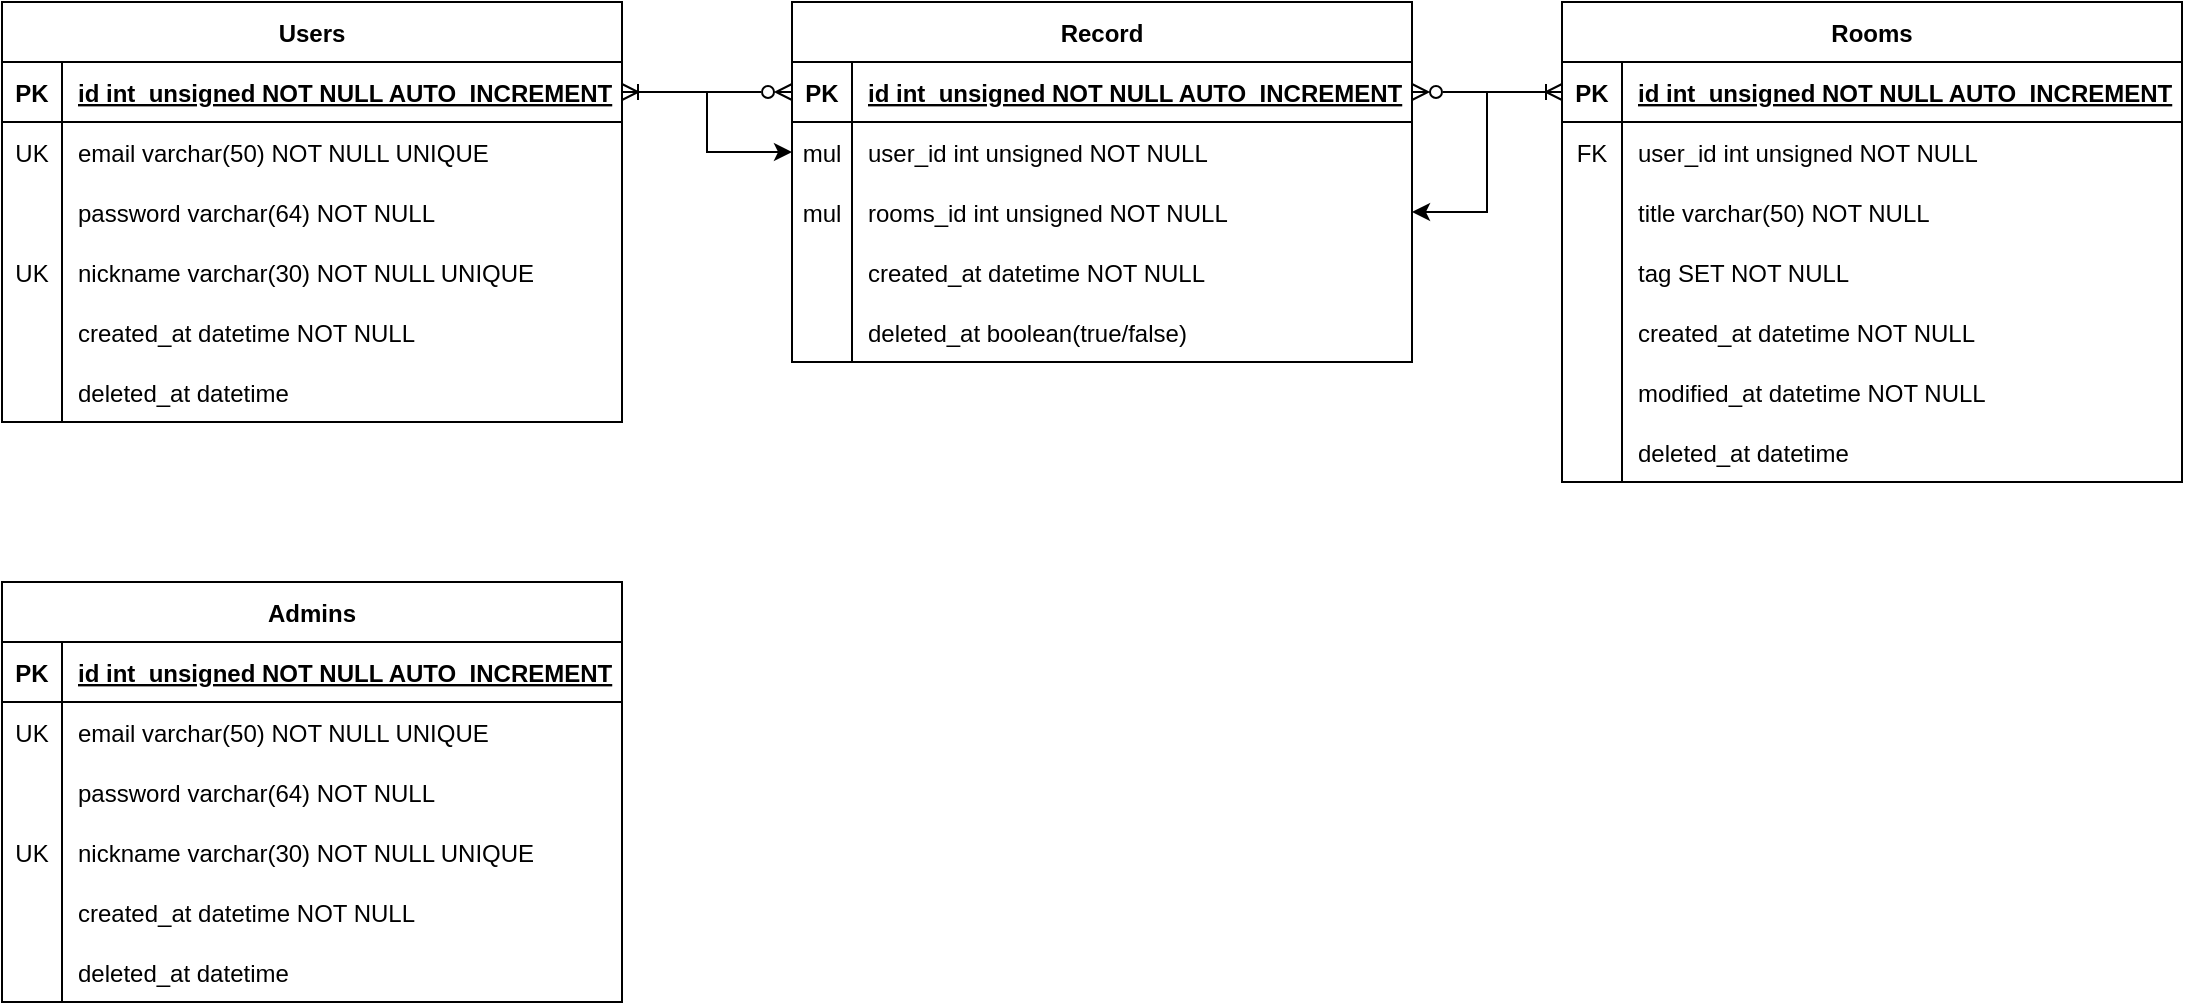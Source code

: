 <mxfile version="24.3.1" type="device">
  <diagram id="R2lEEEUBdFMjLlhIrx00" name="Page-1">
    <mxGraphModel dx="2218" dy="3647" grid="1" gridSize="10" guides="1" tooltips="1" connect="1" arrows="1" fold="1" page="1" pageScale="1" pageWidth="850" pageHeight="1100" math="0" shadow="0" extFonts="Permanent Marker^https://fonts.googleapis.com/css?family=Permanent+Marker">
      <root>
        <mxCell id="0" />
        <mxCell id="1" parent="0" />
        <mxCell id="jcKHcT5dP_6uD75084We-1" value="Users" style="shape=table;startSize=30;container=1;collapsible=1;childLayout=tableLayout;fixedRows=1;rowLines=0;fontStyle=1;align=center;resizeLast=1;" parent="1" vertex="1">
          <mxGeometry x="-1670" y="-3290" width="310" height="210" as="geometry" />
        </mxCell>
        <mxCell id="jcKHcT5dP_6uD75084We-2" value="" style="shape=tableRow;horizontal=0;startSize=0;swimlaneHead=0;swimlaneBody=0;fillColor=none;collapsible=0;dropTarget=0;points=[[0,0.5],[1,0.5]];portConstraint=eastwest;strokeColor=inherit;top=0;left=0;right=0;bottom=1;" parent="jcKHcT5dP_6uD75084We-1" vertex="1">
          <mxGeometry y="30" width="310" height="30" as="geometry" />
        </mxCell>
        <mxCell id="jcKHcT5dP_6uD75084We-3" value="PK" style="shape=partialRectangle;overflow=hidden;connectable=0;fillColor=none;strokeColor=inherit;top=0;left=0;bottom=0;right=0;fontStyle=1;" parent="jcKHcT5dP_6uD75084We-2" vertex="1">
          <mxGeometry width="30" height="30" as="geometry">
            <mxRectangle width="30" height="30" as="alternateBounds" />
          </mxGeometry>
        </mxCell>
        <mxCell id="jcKHcT5dP_6uD75084We-4" value="id int_unsigned NOT NULL AUTO_INCREMENT" style="shape=partialRectangle;overflow=hidden;connectable=0;fillColor=none;align=left;strokeColor=inherit;top=0;left=0;bottom=0;right=0;spacingLeft=6;fontStyle=5;" parent="jcKHcT5dP_6uD75084We-2" vertex="1">
          <mxGeometry x="30" width="280" height="30" as="geometry">
            <mxRectangle width="280" height="30" as="alternateBounds" />
          </mxGeometry>
        </mxCell>
        <mxCell id="jcKHcT5dP_6uD75084We-5" value="" style="shape=tableRow;horizontal=0;startSize=0;swimlaneHead=0;swimlaneBody=0;fillColor=none;collapsible=0;dropTarget=0;points=[[0,0.5],[1,0.5]];portConstraint=eastwest;strokeColor=inherit;top=0;left=0;right=0;bottom=0;" parent="jcKHcT5dP_6uD75084We-1" vertex="1">
          <mxGeometry y="60" width="310" height="30" as="geometry" />
        </mxCell>
        <mxCell id="jcKHcT5dP_6uD75084We-6" value="UK" style="shape=partialRectangle;overflow=hidden;connectable=0;fillColor=none;strokeColor=inherit;top=0;left=0;bottom=0;right=0;" parent="jcKHcT5dP_6uD75084We-5" vertex="1">
          <mxGeometry width="30" height="30" as="geometry">
            <mxRectangle width="30" height="30" as="alternateBounds" />
          </mxGeometry>
        </mxCell>
        <mxCell id="jcKHcT5dP_6uD75084We-7" value="email varchar(50) NOT NULL UNIQUE" style="shape=partialRectangle;overflow=hidden;connectable=0;fillColor=none;align=left;strokeColor=inherit;top=0;left=0;bottom=0;right=0;spacingLeft=6;" parent="jcKHcT5dP_6uD75084We-5" vertex="1">
          <mxGeometry x="30" width="280" height="30" as="geometry">
            <mxRectangle width="280" height="30" as="alternateBounds" />
          </mxGeometry>
        </mxCell>
        <mxCell id="jcKHcT5dP_6uD75084We-8" value="" style="shape=tableRow;horizontal=0;startSize=0;swimlaneHead=0;swimlaneBody=0;fillColor=none;collapsible=0;dropTarget=0;points=[[0,0.5],[1,0.5]];portConstraint=eastwest;strokeColor=inherit;top=0;left=0;right=0;bottom=0;" parent="jcKHcT5dP_6uD75084We-1" vertex="1">
          <mxGeometry y="90" width="310" height="30" as="geometry" />
        </mxCell>
        <mxCell id="jcKHcT5dP_6uD75084We-9" value="" style="shape=partialRectangle;overflow=hidden;connectable=0;fillColor=none;strokeColor=inherit;top=0;left=0;bottom=0;right=0;" parent="jcKHcT5dP_6uD75084We-8" vertex="1">
          <mxGeometry width="30" height="30" as="geometry">
            <mxRectangle width="30" height="30" as="alternateBounds" />
          </mxGeometry>
        </mxCell>
        <mxCell id="jcKHcT5dP_6uD75084We-10" value="password varchar(64) NOT NULL " style="shape=partialRectangle;overflow=hidden;connectable=0;fillColor=none;align=left;strokeColor=inherit;top=0;left=0;bottom=0;right=0;spacingLeft=6;" parent="jcKHcT5dP_6uD75084We-8" vertex="1">
          <mxGeometry x="30" width="280" height="30" as="geometry">
            <mxRectangle width="280" height="30" as="alternateBounds" />
          </mxGeometry>
        </mxCell>
        <mxCell id="jcKHcT5dP_6uD75084We-11" value="" style="shape=tableRow;horizontal=0;startSize=0;swimlaneHead=0;swimlaneBody=0;fillColor=none;collapsible=0;dropTarget=0;points=[[0,0.5],[1,0.5]];portConstraint=eastwest;strokeColor=inherit;top=0;left=0;right=0;bottom=0;" parent="jcKHcT5dP_6uD75084We-1" vertex="1">
          <mxGeometry y="120" width="310" height="30" as="geometry" />
        </mxCell>
        <mxCell id="jcKHcT5dP_6uD75084We-12" value="UK" style="shape=partialRectangle;overflow=hidden;connectable=0;fillColor=none;strokeColor=inherit;top=0;left=0;bottom=0;right=0;" parent="jcKHcT5dP_6uD75084We-11" vertex="1">
          <mxGeometry width="30" height="30" as="geometry">
            <mxRectangle width="30" height="30" as="alternateBounds" />
          </mxGeometry>
        </mxCell>
        <mxCell id="jcKHcT5dP_6uD75084We-13" value="nickname varchar(30) NOT NULL UNIQUE" style="shape=partialRectangle;overflow=hidden;connectable=0;fillColor=none;align=left;strokeColor=inherit;top=0;left=0;bottom=0;right=0;spacingLeft=6;" parent="jcKHcT5dP_6uD75084We-11" vertex="1">
          <mxGeometry x="30" width="280" height="30" as="geometry">
            <mxRectangle width="280" height="30" as="alternateBounds" />
          </mxGeometry>
        </mxCell>
        <mxCell id="jcKHcT5dP_6uD75084We-14" value="" style="shape=tableRow;horizontal=0;startSize=0;swimlaneHead=0;swimlaneBody=0;fillColor=none;collapsible=0;dropTarget=0;points=[[0,0.5],[1,0.5]];portConstraint=eastwest;strokeColor=inherit;top=0;left=0;right=0;bottom=0;" parent="jcKHcT5dP_6uD75084We-1" vertex="1">
          <mxGeometry y="150" width="310" height="30" as="geometry" />
        </mxCell>
        <mxCell id="jcKHcT5dP_6uD75084We-15" value="" style="shape=partialRectangle;overflow=hidden;connectable=0;fillColor=none;strokeColor=inherit;top=0;left=0;bottom=0;right=0;" parent="jcKHcT5dP_6uD75084We-14" vertex="1">
          <mxGeometry width="30" height="30" as="geometry">
            <mxRectangle width="30" height="30" as="alternateBounds" />
          </mxGeometry>
        </mxCell>
        <mxCell id="jcKHcT5dP_6uD75084We-16" value="created_at datetime NOT NULL" style="shape=partialRectangle;overflow=hidden;connectable=0;fillColor=none;align=left;strokeColor=inherit;top=0;left=0;bottom=0;right=0;spacingLeft=6;" parent="jcKHcT5dP_6uD75084We-14" vertex="1">
          <mxGeometry x="30" width="280" height="30" as="geometry">
            <mxRectangle width="280" height="30" as="alternateBounds" />
          </mxGeometry>
        </mxCell>
        <mxCell id="jcKHcT5dP_6uD75084We-57" value="" style="shape=tableRow;horizontal=0;startSize=0;swimlaneHead=0;swimlaneBody=0;fillColor=none;collapsible=0;dropTarget=0;points=[[0,0.5],[1,0.5]];portConstraint=eastwest;strokeColor=inherit;top=0;left=0;right=0;bottom=0;" parent="jcKHcT5dP_6uD75084We-1" vertex="1">
          <mxGeometry y="180" width="310" height="30" as="geometry" />
        </mxCell>
        <mxCell id="jcKHcT5dP_6uD75084We-58" value="" style="shape=partialRectangle;overflow=hidden;connectable=0;fillColor=none;strokeColor=inherit;top=0;left=0;bottom=0;right=0;" parent="jcKHcT5dP_6uD75084We-57" vertex="1">
          <mxGeometry width="30" height="30" as="geometry">
            <mxRectangle width="30" height="30" as="alternateBounds" />
          </mxGeometry>
        </mxCell>
        <mxCell id="jcKHcT5dP_6uD75084We-59" value="deleted_at datetime " style="shape=partialRectangle;overflow=hidden;connectable=0;fillColor=none;align=left;strokeColor=inherit;top=0;left=0;bottom=0;right=0;spacingLeft=6;" parent="jcKHcT5dP_6uD75084We-57" vertex="1">
          <mxGeometry x="30" width="280" height="30" as="geometry">
            <mxRectangle width="280" height="30" as="alternateBounds" />
          </mxGeometry>
        </mxCell>
        <mxCell id="jcKHcT5dP_6uD75084We-137" value="Admins" style="shape=table;startSize=30;container=1;collapsible=1;childLayout=tableLayout;fixedRows=1;rowLines=0;fontStyle=1;align=center;resizeLast=1;" parent="1" vertex="1">
          <mxGeometry x="-1670" y="-3000" width="310" height="210" as="geometry" />
        </mxCell>
        <mxCell id="jcKHcT5dP_6uD75084We-138" value="" style="shape=tableRow;horizontal=0;startSize=0;swimlaneHead=0;swimlaneBody=0;fillColor=none;collapsible=0;dropTarget=0;points=[[0,0.5],[1,0.5]];portConstraint=eastwest;strokeColor=inherit;top=0;left=0;right=0;bottom=1;" parent="jcKHcT5dP_6uD75084We-137" vertex="1">
          <mxGeometry y="30" width="310" height="30" as="geometry" />
        </mxCell>
        <mxCell id="jcKHcT5dP_6uD75084We-139" value="PK" style="shape=partialRectangle;overflow=hidden;connectable=0;fillColor=none;strokeColor=inherit;top=0;left=0;bottom=0;right=0;fontStyle=1;" parent="jcKHcT5dP_6uD75084We-138" vertex="1">
          <mxGeometry width="30" height="30" as="geometry">
            <mxRectangle width="30" height="30" as="alternateBounds" />
          </mxGeometry>
        </mxCell>
        <mxCell id="jcKHcT5dP_6uD75084We-140" value="id int_unsigned NOT NULL AUTO_INCREMENT" style="shape=partialRectangle;overflow=hidden;connectable=0;fillColor=none;align=left;strokeColor=inherit;top=0;left=0;bottom=0;right=0;spacingLeft=6;fontStyle=5;" parent="jcKHcT5dP_6uD75084We-138" vertex="1">
          <mxGeometry x="30" width="280" height="30" as="geometry">
            <mxRectangle width="280" height="30" as="alternateBounds" />
          </mxGeometry>
        </mxCell>
        <mxCell id="jcKHcT5dP_6uD75084We-141" value="" style="shape=tableRow;horizontal=0;startSize=0;swimlaneHead=0;swimlaneBody=0;fillColor=none;collapsible=0;dropTarget=0;points=[[0,0.5],[1,0.5]];portConstraint=eastwest;strokeColor=inherit;top=0;left=0;right=0;bottom=0;" parent="jcKHcT5dP_6uD75084We-137" vertex="1">
          <mxGeometry y="60" width="310" height="30" as="geometry" />
        </mxCell>
        <mxCell id="jcKHcT5dP_6uD75084We-142" value="UK" style="shape=partialRectangle;overflow=hidden;connectable=0;fillColor=none;strokeColor=inherit;top=0;left=0;bottom=0;right=0;" parent="jcKHcT5dP_6uD75084We-141" vertex="1">
          <mxGeometry width="30" height="30" as="geometry">
            <mxRectangle width="30" height="30" as="alternateBounds" />
          </mxGeometry>
        </mxCell>
        <mxCell id="jcKHcT5dP_6uD75084We-143" value="email varchar(50) NOT NULL UNIQUE" style="shape=partialRectangle;overflow=hidden;connectable=0;fillColor=none;align=left;strokeColor=inherit;top=0;left=0;bottom=0;right=0;spacingLeft=6;" parent="jcKHcT5dP_6uD75084We-141" vertex="1">
          <mxGeometry x="30" width="280" height="30" as="geometry">
            <mxRectangle width="280" height="30" as="alternateBounds" />
          </mxGeometry>
        </mxCell>
        <mxCell id="jcKHcT5dP_6uD75084We-144" value="" style="shape=tableRow;horizontal=0;startSize=0;swimlaneHead=0;swimlaneBody=0;fillColor=none;collapsible=0;dropTarget=0;points=[[0,0.5],[1,0.5]];portConstraint=eastwest;strokeColor=inherit;top=0;left=0;right=0;bottom=0;" parent="jcKHcT5dP_6uD75084We-137" vertex="1">
          <mxGeometry y="90" width="310" height="30" as="geometry" />
        </mxCell>
        <mxCell id="jcKHcT5dP_6uD75084We-145" value="" style="shape=partialRectangle;overflow=hidden;connectable=0;fillColor=none;strokeColor=inherit;top=0;left=0;bottom=0;right=0;" parent="jcKHcT5dP_6uD75084We-144" vertex="1">
          <mxGeometry width="30" height="30" as="geometry">
            <mxRectangle width="30" height="30" as="alternateBounds" />
          </mxGeometry>
        </mxCell>
        <mxCell id="jcKHcT5dP_6uD75084We-146" value="password varchar(64) NOT NULL " style="shape=partialRectangle;overflow=hidden;connectable=0;fillColor=none;align=left;strokeColor=inherit;top=0;left=0;bottom=0;right=0;spacingLeft=6;" parent="jcKHcT5dP_6uD75084We-144" vertex="1">
          <mxGeometry x="30" width="280" height="30" as="geometry">
            <mxRectangle width="280" height="30" as="alternateBounds" />
          </mxGeometry>
        </mxCell>
        <mxCell id="jcKHcT5dP_6uD75084We-147" value="" style="shape=tableRow;horizontal=0;startSize=0;swimlaneHead=0;swimlaneBody=0;fillColor=none;collapsible=0;dropTarget=0;points=[[0,0.5],[1,0.5]];portConstraint=eastwest;strokeColor=inherit;top=0;left=0;right=0;bottom=0;" parent="jcKHcT5dP_6uD75084We-137" vertex="1">
          <mxGeometry y="120" width="310" height="30" as="geometry" />
        </mxCell>
        <mxCell id="jcKHcT5dP_6uD75084We-148" value="UK" style="shape=partialRectangle;overflow=hidden;connectable=0;fillColor=none;strokeColor=inherit;top=0;left=0;bottom=0;right=0;" parent="jcKHcT5dP_6uD75084We-147" vertex="1">
          <mxGeometry width="30" height="30" as="geometry">
            <mxRectangle width="30" height="30" as="alternateBounds" />
          </mxGeometry>
        </mxCell>
        <mxCell id="jcKHcT5dP_6uD75084We-149" value="nickname varchar(30) NOT NULL UNIQUE" style="shape=partialRectangle;overflow=hidden;connectable=0;fillColor=none;align=left;strokeColor=inherit;top=0;left=0;bottom=0;right=0;spacingLeft=6;" parent="jcKHcT5dP_6uD75084We-147" vertex="1">
          <mxGeometry x="30" width="280" height="30" as="geometry">
            <mxRectangle width="280" height="30" as="alternateBounds" />
          </mxGeometry>
        </mxCell>
        <mxCell id="jcKHcT5dP_6uD75084We-150" value="" style="shape=tableRow;horizontal=0;startSize=0;swimlaneHead=0;swimlaneBody=0;fillColor=none;collapsible=0;dropTarget=0;points=[[0,0.5],[1,0.5]];portConstraint=eastwest;strokeColor=inherit;top=0;left=0;right=0;bottom=0;" parent="jcKHcT5dP_6uD75084We-137" vertex="1">
          <mxGeometry y="150" width="310" height="30" as="geometry" />
        </mxCell>
        <mxCell id="jcKHcT5dP_6uD75084We-151" value="" style="shape=partialRectangle;overflow=hidden;connectable=0;fillColor=none;strokeColor=inherit;top=0;left=0;bottom=0;right=0;" parent="jcKHcT5dP_6uD75084We-150" vertex="1">
          <mxGeometry width="30" height="30" as="geometry">
            <mxRectangle width="30" height="30" as="alternateBounds" />
          </mxGeometry>
        </mxCell>
        <mxCell id="jcKHcT5dP_6uD75084We-152" value="created_at datetime NOT NULL" style="shape=partialRectangle;overflow=hidden;connectable=0;fillColor=none;align=left;strokeColor=inherit;top=0;left=0;bottom=0;right=0;spacingLeft=6;" parent="jcKHcT5dP_6uD75084We-150" vertex="1">
          <mxGeometry x="30" width="280" height="30" as="geometry">
            <mxRectangle width="280" height="30" as="alternateBounds" />
          </mxGeometry>
        </mxCell>
        <mxCell id="jcKHcT5dP_6uD75084We-156" value="" style="shape=tableRow;horizontal=0;startSize=0;swimlaneHead=0;swimlaneBody=0;fillColor=none;collapsible=0;dropTarget=0;points=[[0,0.5],[1,0.5]];portConstraint=eastwest;strokeColor=inherit;top=0;left=0;right=0;bottom=0;" parent="jcKHcT5dP_6uD75084We-137" vertex="1">
          <mxGeometry y="180" width="310" height="30" as="geometry" />
        </mxCell>
        <mxCell id="jcKHcT5dP_6uD75084We-157" value="" style="shape=partialRectangle;overflow=hidden;connectable=0;fillColor=none;strokeColor=inherit;top=0;left=0;bottom=0;right=0;" parent="jcKHcT5dP_6uD75084We-156" vertex="1">
          <mxGeometry width="30" height="30" as="geometry">
            <mxRectangle width="30" height="30" as="alternateBounds" />
          </mxGeometry>
        </mxCell>
        <mxCell id="jcKHcT5dP_6uD75084We-158" value="deleted_at datetime " style="shape=partialRectangle;overflow=hidden;connectable=0;fillColor=none;align=left;strokeColor=inherit;top=0;left=0;bottom=0;right=0;spacingLeft=6;" parent="jcKHcT5dP_6uD75084We-156" vertex="1">
          <mxGeometry x="30" width="280" height="30" as="geometry">
            <mxRectangle width="280" height="30" as="alternateBounds" />
          </mxGeometry>
        </mxCell>
        <mxCell id="jcKHcT5dP_6uD75084We-60" value="Rooms" style="shape=table;startSize=30;container=1;collapsible=1;childLayout=tableLayout;fixedRows=1;rowLines=0;fontStyle=1;align=center;resizeLast=1;" parent="1" vertex="1">
          <mxGeometry x="-890" y="-3290" width="310" height="240" as="geometry" />
        </mxCell>
        <mxCell id="jcKHcT5dP_6uD75084We-61" value="" style="shape=tableRow;horizontal=0;startSize=0;swimlaneHead=0;swimlaneBody=0;fillColor=none;collapsible=0;dropTarget=0;points=[[0,0.5],[1,0.5]];portConstraint=eastwest;strokeColor=inherit;top=0;left=0;right=0;bottom=1;" parent="jcKHcT5dP_6uD75084We-60" vertex="1">
          <mxGeometry y="30" width="310" height="30" as="geometry" />
        </mxCell>
        <mxCell id="jcKHcT5dP_6uD75084We-62" value="PK" style="shape=partialRectangle;overflow=hidden;connectable=0;fillColor=none;strokeColor=inherit;top=0;left=0;bottom=0;right=0;fontStyle=1;" parent="jcKHcT5dP_6uD75084We-61" vertex="1">
          <mxGeometry width="30.0" height="30" as="geometry">
            <mxRectangle width="30.0" height="30" as="alternateBounds" />
          </mxGeometry>
        </mxCell>
        <mxCell id="jcKHcT5dP_6uD75084We-63" value="id int_unsigned NOT NULL AUTO_INCREMENT" style="shape=partialRectangle;overflow=hidden;connectable=0;fillColor=none;align=left;strokeColor=inherit;top=0;left=0;bottom=0;right=0;spacingLeft=6;fontStyle=5;" parent="jcKHcT5dP_6uD75084We-61" vertex="1">
          <mxGeometry x="30.0" width="280.0" height="30" as="geometry">
            <mxRectangle width="280.0" height="30" as="alternateBounds" />
          </mxGeometry>
        </mxCell>
        <mxCell id="jcKHcT5dP_6uD75084We-64" value="" style="shape=tableRow;horizontal=0;startSize=0;swimlaneHead=0;swimlaneBody=0;fillColor=none;collapsible=0;dropTarget=0;points=[[0,0.5],[1,0.5]];portConstraint=eastwest;strokeColor=inherit;top=0;left=0;right=0;bottom=0;" parent="jcKHcT5dP_6uD75084We-60" vertex="1">
          <mxGeometry y="60" width="310" height="30" as="geometry" />
        </mxCell>
        <mxCell id="jcKHcT5dP_6uD75084We-65" value="FK" style="shape=partialRectangle;overflow=hidden;connectable=0;fillColor=none;strokeColor=inherit;top=0;left=0;bottom=0;right=0;" parent="jcKHcT5dP_6uD75084We-64" vertex="1">
          <mxGeometry width="30.0" height="30" as="geometry">
            <mxRectangle width="30.0" height="30" as="alternateBounds" />
          </mxGeometry>
        </mxCell>
        <mxCell id="jcKHcT5dP_6uD75084We-66" value="user_id int unsigned NOT NULL" style="shape=partialRectangle;overflow=hidden;connectable=0;fillColor=none;align=left;strokeColor=inherit;top=0;left=0;bottom=0;right=0;spacingLeft=6;" parent="jcKHcT5dP_6uD75084We-64" vertex="1">
          <mxGeometry x="30.0" width="280.0" height="30" as="geometry">
            <mxRectangle width="280.0" height="30" as="alternateBounds" />
          </mxGeometry>
        </mxCell>
        <mxCell id="jcKHcT5dP_6uD75084We-67" value="" style="shape=tableRow;horizontal=0;startSize=0;swimlaneHead=0;swimlaneBody=0;fillColor=none;collapsible=0;dropTarget=0;points=[[0,0.5],[1,0.5]];portConstraint=eastwest;strokeColor=inherit;top=0;left=0;right=0;bottom=0;" parent="jcKHcT5dP_6uD75084We-60" vertex="1">
          <mxGeometry y="90" width="310" height="30" as="geometry" />
        </mxCell>
        <mxCell id="jcKHcT5dP_6uD75084We-68" value="" style="shape=partialRectangle;overflow=hidden;connectable=0;fillColor=none;strokeColor=inherit;top=0;left=0;bottom=0;right=0;" parent="jcKHcT5dP_6uD75084We-67" vertex="1">
          <mxGeometry width="30.0" height="30" as="geometry">
            <mxRectangle width="30.0" height="30" as="alternateBounds" />
          </mxGeometry>
        </mxCell>
        <mxCell id="jcKHcT5dP_6uD75084We-69" value="title varchar(50) NOT NULL" style="shape=partialRectangle;overflow=hidden;connectable=0;fillColor=none;align=left;strokeColor=inherit;top=0;left=0;bottom=0;right=0;spacingLeft=6;" parent="jcKHcT5dP_6uD75084We-67" vertex="1">
          <mxGeometry x="30.0" width="280.0" height="30" as="geometry">
            <mxRectangle width="280.0" height="30" as="alternateBounds" />
          </mxGeometry>
        </mxCell>
        <mxCell id="jcKHcT5dP_6uD75084We-70" value="" style="shape=tableRow;horizontal=0;startSize=0;swimlaneHead=0;swimlaneBody=0;fillColor=none;collapsible=0;dropTarget=0;points=[[0,0.5],[1,0.5]];portConstraint=eastwest;strokeColor=inherit;top=0;left=0;right=0;bottom=0;" parent="jcKHcT5dP_6uD75084We-60" vertex="1">
          <mxGeometry y="120" width="310" height="30" as="geometry" />
        </mxCell>
        <mxCell id="jcKHcT5dP_6uD75084We-71" value="" style="shape=partialRectangle;overflow=hidden;connectable=0;fillColor=none;strokeColor=inherit;top=0;left=0;bottom=0;right=0;" parent="jcKHcT5dP_6uD75084We-70" vertex="1">
          <mxGeometry width="30.0" height="30" as="geometry">
            <mxRectangle width="30.0" height="30" as="alternateBounds" />
          </mxGeometry>
        </mxCell>
        <mxCell id="jcKHcT5dP_6uD75084We-72" value="tag SET NOT NULL" style="shape=partialRectangle;overflow=hidden;connectable=0;fillColor=none;align=left;strokeColor=inherit;top=0;left=0;bottom=0;right=0;spacingLeft=6;" parent="jcKHcT5dP_6uD75084We-70" vertex="1">
          <mxGeometry x="30.0" width="280.0" height="30" as="geometry">
            <mxRectangle width="280.0" height="30" as="alternateBounds" />
          </mxGeometry>
        </mxCell>
        <mxCell id="jcKHcT5dP_6uD75084We-73" value="" style="shape=tableRow;horizontal=0;startSize=0;swimlaneHead=0;swimlaneBody=0;fillColor=none;collapsible=0;dropTarget=0;points=[[0,0.5],[1,0.5]];portConstraint=eastwest;strokeColor=inherit;top=0;left=0;right=0;bottom=0;" parent="jcKHcT5dP_6uD75084We-60" vertex="1">
          <mxGeometry y="150" width="310" height="30" as="geometry" />
        </mxCell>
        <mxCell id="jcKHcT5dP_6uD75084We-74" value="" style="shape=partialRectangle;overflow=hidden;connectable=0;fillColor=none;strokeColor=inherit;top=0;left=0;bottom=0;right=0;" parent="jcKHcT5dP_6uD75084We-73" vertex="1">
          <mxGeometry width="30.0" height="30" as="geometry">
            <mxRectangle width="30.0" height="30" as="alternateBounds" />
          </mxGeometry>
        </mxCell>
        <mxCell id="jcKHcT5dP_6uD75084We-75" value="created_at datetime NOT NULL" style="shape=partialRectangle;overflow=hidden;connectable=0;fillColor=none;align=left;strokeColor=inherit;top=0;left=0;bottom=0;right=0;spacingLeft=6;" parent="jcKHcT5dP_6uD75084We-73" vertex="1">
          <mxGeometry x="30.0" width="280.0" height="30" as="geometry">
            <mxRectangle width="280.0" height="30" as="alternateBounds" />
          </mxGeometry>
        </mxCell>
        <mxCell id="jcKHcT5dP_6uD75084We-76" value="" style="shape=tableRow;horizontal=0;startSize=0;swimlaneHead=0;swimlaneBody=0;fillColor=none;collapsible=0;dropTarget=0;points=[[0,0.5],[1,0.5]];portConstraint=eastwest;strokeColor=inherit;top=0;left=0;right=0;bottom=0;" parent="jcKHcT5dP_6uD75084We-60" vertex="1">
          <mxGeometry y="180" width="310" height="30" as="geometry" />
        </mxCell>
        <mxCell id="jcKHcT5dP_6uD75084We-77" value="" style="shape=partialRectangle;overflow=hidden;connectable=0;fillColor=none;strokeColor=inherit;top=0;left=0;bottom=0;right=0;" parent="jcKHcT5dP_6uD75084We-76" vertex="1">
          <mxGeometry width="30.0" height="30" as="geometry">
            <mxRectangle width="30.0" height="30" as="alternateBounds" />
          </mxGeometry>
        </mxCell>
        <mxCell id="jcKHcT5dP_6uD75084We-78" value="modified_at datetime NOT NULL" style="shape=partialRectangle;overflow=hidden;connectable=0;fillColor=none;align=left;strokeColor=inherit;top=0;left=0;bottom=0;right=0;spacingLeft=6;" parent="jcKHcT5dP_6uD75084We-76" vertex="1">
          <mxGeometry x="30.0" width="280.0" height="30" as="geometry">
            <mxRectangle width="280.0" height="30" as="alternateBounds" />
          </mxGeometry>
        </mxCell>
        <mxCell id="jcKHcT5dP_6uD75084We-79" value="" style="shape=tableRow;horizontal=0;startSize=0;swimlaneHead=0;swimlaneBody=0;fillColor=none;collapsible=0;dropTarget=0;points=[[0,0.5],[1,0.5]];portConstraint=eastwest;strokeColor=inherit;top=0;left=0;right=0;bottom=0;" parent="jcKHcT5dP_6uD75084We-60" vertex="1">
          <mxGeometry y="210" width="310" height="30" as="geometry" />
        </mxCell>
        <mxCell id="jcKHcT5dP_6uD75084We-80" value="" style="shape=partialRectangle;overflow=hidden;connectable=0;fillColor=none;strokeColor=inherit;top=0;left=0;bottom=0;right=0;" parent="jcKHcT5dP_6uD75084We-79" vertex="1">
          <mxGeometry width="30.0" height="30" as="geometry">
            <mxRectangle width="30.0" height="30" as="alternateBounds" />
          </mxGeometry>
        </mxCell>
        <mxCell id="jcKHcT5dP_6uD75084We-81" value="deleted_at datetime " style="shape=partialRectangle;overflow=hidden;connectable=0;fillColor=none;align=left;strokeColor=inherit;top=0;left=0;bottom=0;right=0;spacingLeft=6;" parent="jcKHcT5dP_6uD75084We-79" vertex="1">
          <mxGeometry x="30.0" width="280.0" height="30" as="geometry">
            <mxRectangle width="280.0" height="30" as="alternateBounds" />
          </mxGeometry>
        </mxCell>
        <mxCell id="IAbFJiSXByybQiIaYEWD-3" value="Record" style="shape=table;startSize=30;container=1;collapsible=1;childLayout=tableLayout;fixedRows=1;rowLines=0;fontStyle=1;align=center;resizeLast=1;" parent="1" vertex="1">
          <mxGeometry x="-1275" y="-3290" width="310" height="180" as="geometry" />
        </mxCell>
        <mxCell id="IAbFJiSXByybQiIaYEWD-4" value="" style="shape=tableRow;horizontal=0;startSize=0;swimlaneHead=0;swimlaneBody=0;fillColor=none;collapsible=0;dropTarget=0;points=[[0,0.5],[1,0.5]];portConstraint=eastwest;strokeColor=inherit;top=0;left=0;right=0;bottom=1;" parent="IAbFJiSXByybQiIaYEWD-3" vertex="1">
          <mxGeometry y="30" width="310" height="30" as="geometry" />
        </mxCell>
        <mxCell id="IAbFJiSXByybQiIaYEWD-5" value="PK" style="shape=partialRectangle;overflow=hidden;connectable=0;fillColor=none;strokeColor=inherit;top=0;left=0;bottom=0;right=0;fontStyle=1;" parent="IAbFJiSXByybQiIaYEWD-4" vertex="1">
          <mxGeometry width="30" height="30" as="geometry">
            <mxRectangle width="30" height="30" as="alternateBounds" />
          </mxGeometry>
        </mxCell>
        <mxCell id="IAbFJiSXByybQiIaYEWD-6" value="id int_unsigned NOT NULL AUTO_INCREMENT" style="shape=partialRectangle;overflow=hidden;connectable=0;fillColor=none;align=left;strokeColor=inherit;top=0;left=0;bottom=0;right=0;spacingLeft=6;fontStyle=5;" parent="IAbFJiSXByybQiIaYEWD-4" vertex="1">
          <mxGeometry x="30" width="280" height="30" as="geometry">
            <mxRectangle width="280" height="30" as="alternateBounds" />
          </mxGeometry>
        </mxCell>
        <mxCell id="IAbFJiSXByybQiIaYEWD-7" value="" style="shape=tableRow;horizontal=0;startSize=0;swimlaneHead=0;swimlaneBody=0;fillColor=none;collapsible=0;dropTarget=0;points=[[0,0.5],[1,0.5]];portConstraint=eastwest;strokeColor=inherit;top=0;left=0;right=0;bottom=0;" parent="IAbFJiSXByybQiIaYEWD-3" vertex="1">
          <mxGeometry y="60" width="310" height="30" as="geometry" />
        </mxCell>
        <mxCell id="IAbFJiSXByybQiIaYEWD-8" value="mul" style="shape=partialRectangle;overflow=hidden;connectable=0;fillColor=none;strokeColor=inherit;top=0;left=0;bottom=0;right=0;" parent="IAbFJiSXByybQiIaYEWD-7" vertex="1">
          <mxGeometry width="30" height="30" as="geometry">
            <mxRectangle width="30" height="30" as="alternateBounds" />
          </mxGeometry>
        </mxCell>
        <mxCell id="IAbFJiSXByybQiIaYEWD-9" value="user_id int unsigned NOT NULL" style="shape=partialRectangle;overflow=hidden;connectable=0;fillColor=none;align=left;strokeColor=inherit;top=0;left=0;bottom=0;right=0;spacingLeft=6;" parent="IAbFJiSXByybQiIaYEWD-7" vertex="1">
          <mxGeometry x="30" width="280" height="30" as="geometry">
            <mxRectangle width="280" height="30" as="alternateBounds" />
          </mxGeometry>
        </mxCell>
        <mxCell id="IAbFJiSXByybQiIaYEWD-10" value="" style="shape=tableRow;horizontal=0;startSize=0;swimlaneHead=0;swimlaneBody=0;fillColor=none;collapsible=0;dropTarget=0;points=[[0,0.5],[1,0.5]];portConstraint=eastwest;strokeColor=inherit;top=0;left=0;right=0;bottom=0;" parent="IAbFJiSXByybQiIaYEWD-3" vertex="1">
          <mxGeometry y="90" width="310" height="30" as="geometry" />
        </mxCell>
        <mxCell id="IAbFJiSXByybQiIaYEWD-11" value="mul" style="shape=partialRectangle;overflow=hidden;connectable=0;fillColor=none;strokeColor=inherit;top=0;left=0;bottom=0;right=0;" parent="IAbFJiSXByybQiIaYEWD-10" vertex="1">
          <mxGeometry width="30" height="30" as="geometry">
            <mxRectangle width="30" height="30" as="alternateBounds" />
          </mxGeometry>
        </mxCell>
        <mxCell id="IAbFJiSXByybQiIaYEWD-12" value="rooms_id int unsigned NOT NULL" style="shape=partialRectangle;overflow=hidden;connectable=0;fillColor=none;align=left;strokeColor=inherit;top=0;left=0;bottom=0;right=0;spacingLeft=6;" parent="IAbFJiSXByybQiIaYEWD-10" vertex="1">
          <mxGeometry x="30" width="280" height="30" as="geometry">
            <mxRectangle width="280" height="30" as="alternateBounds" />
          </mxGeometry>
        </mxCell>
        <mxCell id="IAbFJiSXByybQiIaYEWD-13" value="" style="shape=tableRow;horizontal=0;startSize=0;swimlaneHead=0;swimlaneBody=0;fillColor=none;collapsible=0;dropTarget=0;points=[[0,0.5],[1,0.5]];portConstraint=eastwest;strokeColor=inherit;top=0;left=0;right=0;bottom=0;" parent="IAbFJiSXByybQiIaYEWD-3" vertex="1">
          <mxGeometry y="120" width="310" height="30" as="geometry" />
        </mxCell>
        <mxCell id="IAbFJiSXByybQiIaYEWD-14" value="" style="shape=partialRectangle;overflow=hidden;connectable=0;fillColor=none;strokeColor=inherit;top=0;left=0;bottom=0;right=0;" parent="IAbFJiSXByybQiIaYEWD-13" vertex="1">
          <mxGeometry width="30" height="30" as="geometry">
            <mxRectangle width="30" height="30" as="alternateBounds" />
          </mxGeometry>
        </mxCell>
        <mxCell id="IAbFJiSXByybQiIaYEWD-15" value="created_at datetime NOT NULL" style="shape=partialRectangle;overflow=hidden;connectable=0;fillColor=none;align=left;strokeColor=inherit;top=0;left=0;bottom=0;right=0;spacingLeft=6;" parent="IAbFJiSXByybQiIaYEWD-13" vertex="1">
          <mxGeometry x="30" width="280" height="30" as="geometry">
            <mxRectangle width="280" height="30" as="alternateBounds" />
          </mxGeometry>
        </mxCell>
        <mxCell id="IAbFJiSXByybQiIaYEWD-16" value="" style="shape=tableRow;horizontal=0;startSize=0;swimlaneHead=0;swimlaneBody=0;fillColor=none;collapsible=0;dropTarget=0;points=[[0,0.5],[1,0.5]];portConstraint=eastwest;strokeColor=inherit;top=0;left=0;right=0;bottom=0;" parent="IAbFJiSXByybQiIaYEWD-3" vertex="1">
          <mxGeometry y="150" width="310" height="30" as="geometry" />
        </mxCell>
        <mxCell id="IAbFJiSXByybQiIaYEWD-17" value="" style="shape=partialRectangle;overflow=hidden;connectable=0;fillColor=none;strokeColor=inherit;top=0;left=0;bottom=0;right=0;" parent="IAbFJiSXByybQiIaYEWD-16" vertex="1">
          <mxGeometry width="30" height="30" as="geometry">
            <mxRectangle width="30" height="30" as="alternateBounds" />
          </mxGeometry>
        </mxCell>
        <mxCell id="IAbFJiSXByybQiIaYEWD-18" value="deleted_at boolean(true/false)" style="shape=partialRectangle;overflow=hidden;connectable=0;fillColor=none;align=left;strokeColor=inherit;top=0;left=0;bottom=0;right=0;spacingLeft=6;" parent="IAbFJiSXByybQiIaYEWD-16" vertex="1">
          <mxGeometry x="30" width="280" height="30" as="geometry">
            <mxRectangle width="280" height="30" as="alternateBounds" />
          </mxGeometry>
        </mxCell>
        <mxCell id="IAbFJiSXByybQiIaYEWD-27" style="edgeStyle=orthogonalEdgeStyle;rounded=0;orthogonalLoop=1;jettySize=auto;html=1;entryX=0;entryY=0.5;entryDx=0;entryDy=0;startArrow=ERoneToMany;startFill=0;endArrow=ERzeroToMany;endFill=0;" parent="1" source="jcKHcT5dP_6uD75084We-2" target="IAbFJiSXByybQiIaYEWD-4" edge="1">
          <mxGeometry relative="1" as="geometry" />
        </mxCell>
        <mxCell id="IAbFJiSXByybQiIaYEWD-28" style="edgeStyle=orthogonalEdgeStyle;rounded=0;orthogonalLoop=1;jettySize=auto;html=1;entryX=0;entryY=0.5;entryDx=0;entryDy=0;endArrow=ERoneToMany;endFill=0;startArrow=ERzeroToMany;startFill=0;" parent="1" source="IAbFJiSXByybQiIaYEWD-4" target="jcKHcT5dP_6uD75084We-61" edge="1">
          <mxGeometry relative="1" as="geometry" />
        </mxCell>
        <mxCell id="TcAQ1918ab4uAK6I7Ic0-1" style="edgeStyle=orthogonalEdgeStyle;rounded=0;orthogonalLoop=1;jettySize=auto;html=1;entryX=0;entryY=0.5;entryDx=0;entryDy=0;exitX=1;exitY=0.5;exitDx=0;exitDy=0;" edge="1" parent="1" source="jcKHcT5dP_6uD75084We-2" target="IAbFJiSXByybQiIaYEWD-7">
          <mxGeometry relative="1" as="geometry">
            <mxPoint x="-1319" y="-3250" as="sourcePoint" />
          </mxGeometry>
        </mxCell>
        <mxCell id="TcAQ1918ab4uAK6I7Ic0-2" style="edgeStyle=orthogonalEdgeStyle;rounded=0;orthogonalLoop=1;jettySize=auto;html=1;entryX=1;entryY=0.5;entryDx=0;entryDy=0;exitX=0;exitY=0.5;exitDx=0;exitDy=0;" edge="1" parent="1" source="jcKHcT5dP_6uD75084We-61" target="IAbFJiSXByybQiIaYEWD-10">
          <mxGeometry relative="1" as="geometry" />
        </mxCell>
      </root>
    </mxGraphModel>
  </diagram>
</mxfile>
